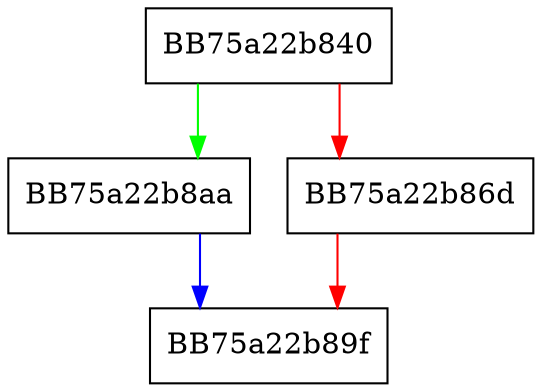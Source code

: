 digraph TestIsHardenedProcessTarget {
  node [shape="box"];
  graph [splines=ortho];
  BB75a22b840 -> BB75a22b8aa [color="green"];
  BB75a22b840 -> BB75a22b86d [color="red"];
  BB75a22b86d -> BB75a22b89f [color="red"];
  BB75a22b8aa -> BB75a22b89f [color="blue"];
}